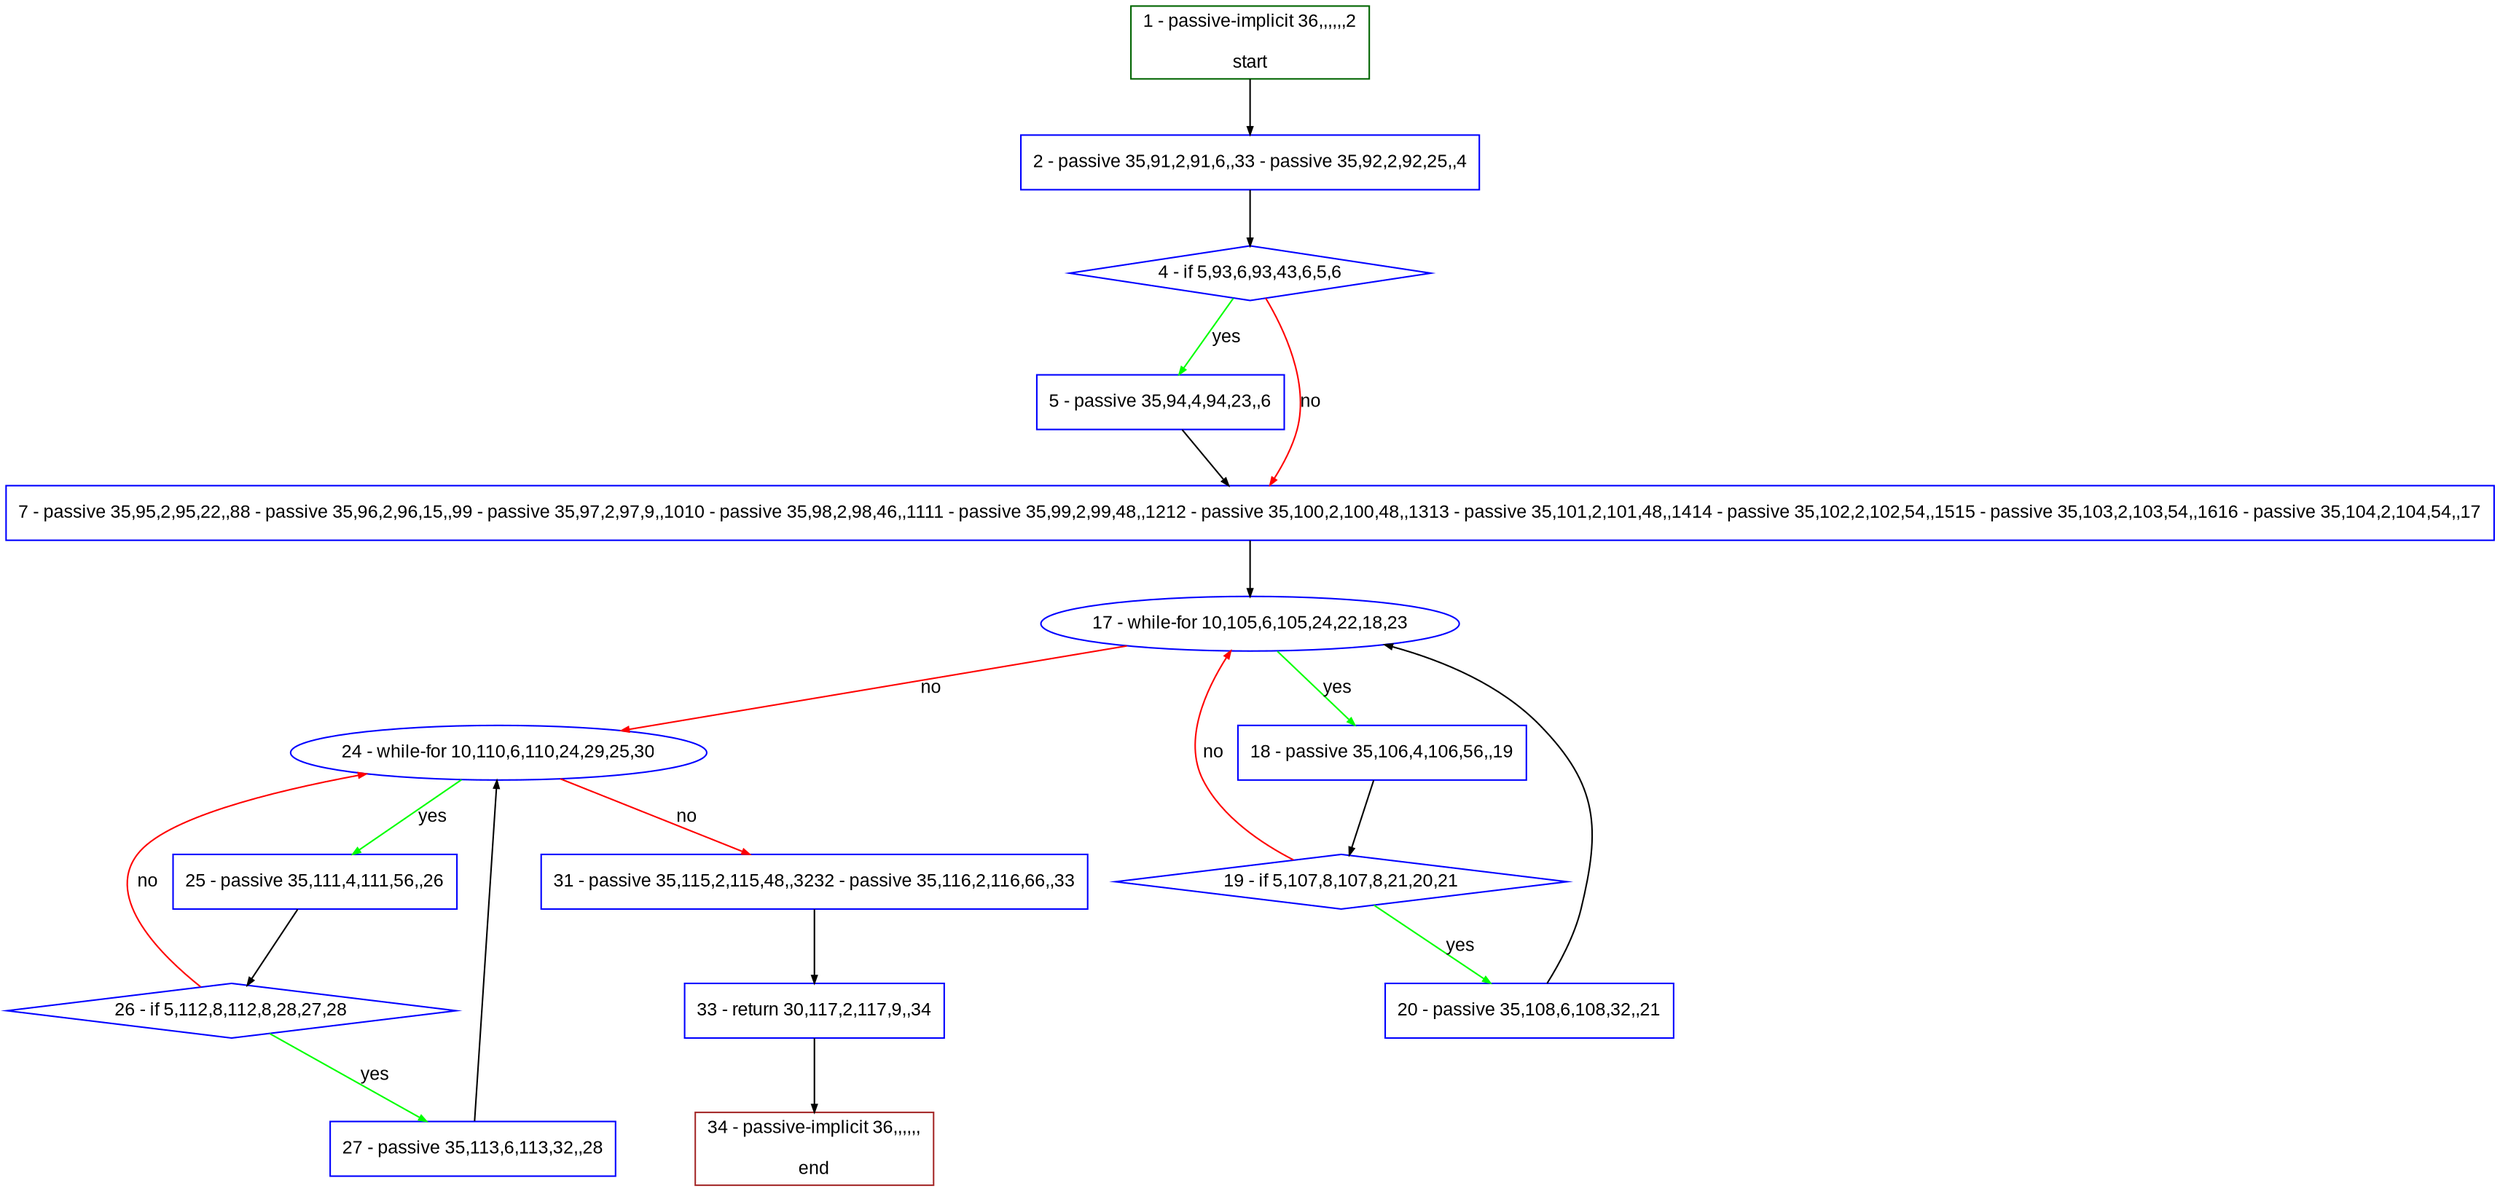 digraph "" {
  graph [pack="true", label="", fontsize="12", packmode="clust", fontname="Arial", fillcolor="#FFFFCC", bgcolor="white", style="rounded,filled", compound="true"];
  node [node_initialized="no", label="", color="grey", fontsize="12", fillcolor="white", fontname="Arial", style="filled", shape="rectangle", compound="true", fixedsize="false"];
  edge [fontcolor="black", arrowhead="normal", arrowtail="none", arrowsize="0.5", ltail="", label="", color="black", fontsize="12", lhead="", fontname="Arial", dir="forward", compound="true"];
  __N1 [label="2 - passive 35,91,2,91,6,,33 - passive 35,92,2,92,25,,4", color="#0000ff", fillcolor="#ffffff", style="filled", shape="box"];
  __N2 [label="1 - passive-implicit 36,,,,,,2\n\nstart", color="#006400", fillcolor="#ffffff", style="filled", shape="box"];
  __N3 [label="4 - if 5,93,6,93,43,6,5,6", color="#0000ff", fillcolor="#ffffff", style="filled", shape="diamond"];
  __N4 [label="5 - passive 35,94,4,94,23,,6", color="#0000ff", fillcolor="#ffffff", style="filled", shape="box"];
  __N5 [label="7 - passive 35,95,2,95,22,,88 - passive 35,96,2,96,15,,99 - passive 35,97,2,97,9,,1010 - passive 35,98,2,98,46,,1111 - passive 35,99,2,99,48,,1212 - passive 35,100,2,100,48,,1313 - passive 35,101,2,101,48,,1414 - passive 35,102,2,102,54,,1515 - passive 35,103,2,103,54,,1616 - passive 35,104,2,104,54,,17", color="#0000ff", fillcolor="#ffffff", style="filled", shape="box"];
  __N6 [label="17 - while-for 10,105,6,105,24,22,18,23", color="#0000ff", fillcolor="#ffffff", style="filled", shape="oval"];
  __N7 [label="18 - passive 35,106,4,106,56,,19", color="#0000ff", fillcolor="#ffffff", style="filled", shape="box"];
  __N8 [label="24 - while-for 10,110,6,110,24,29,25,30", color="#0000ff", fillcolor="#ffffff", style="filled", shape="oval"];
  __N9 [label="19 - if 5,107,8,107,8,21,20,21", color="#0000ff", fillcolor="#ffffff", style="filled", shape="diamond"];
  __N10 [label="20 - passive 35,108,6,108,32,,21", color="#0000ff", fillcolor="#ffffff", style="filled", shape="box"];
  __N11 [label="25 - passive 35,111,4,111,56,,26", color="#0000ff", fillcolor="#ffffff", style="filled", shape="box"];
  __N12 [label="31 - passive 35,115,2,115,48,,3232 - passive 35,116,2,116,66,,33", color="#0000ff", fillcolor="#ffffff", style="filled", shape="box"];
  __N13 [label="26 - if 5,112,8,112,8,28,27,28", color="#0000ff", fillcolor="#ffffff", style="filled", shape="diamond"];
  __N14 [label="27 - passive 35,113,6,113,32,,28", color="#0000ff", fillcolor="#ffffff", style="filled", shape="box"];
  __N15 [label="33 - return 30,117,2,117,9,,34", color="#0000ff", fillcolor="#ffffff", style="filled", shape="box"];
  __N16 [label="34 - passive-implicit 36,,,,,,\n\nend", color="#a52a2a", fillcolor="#ffffff", style="filled", shape="box"];
  __N2 -> __N1 [arrowhead="normal", arrowtail="none", color="#000000", label="", dir="forward"];
  __N1 -> __N3 [arrowhead="normal", arrowtail="none", color="#000000", label="", dir="forward"];
  __N3 -> __N4 [arrowhead="normal", arrowtail="none", color="#00ff00", label="yes", dir="forward"];
  __N3 -> __N5 [arrowhead="normal", arrowtail="none", color="#ff0000", label="no", dir="forward"];
  __N4 -> __N5 [arrowhead="normal", arrowtail="none", color="#000000", label="", dir="forward"];
  __N5 -> __N6 [arrowhead="normal", arrowtail="none", color="#000000", label="", dir="forward"];
  __N6 -> __N7 [arrowhead="normal", arrowtail="none", color="#00ff00", label="yes", dir="forward"];
  __N6 -> __N8 [arrowhead="normal", arrowtail="none", color="#ff0000", label="no", dir="forward"];
  __N7 -> __N9 [arrowhead="normal", arrowtail="none", color="#000000", label="", dir="forward"];
  __N9 -> __N6 [arrowhead="normal", arrowtail="none", color="#ff0000", label="no", dir="forward"];
  __N9 -> __N10 [arrowhead="normal", arrowtail="none", color="#00ff00", label="yes", dir="forward"];
  __N10 -> __N6 [arrowhead="normal", arrowtail="none", color="#000000", label="", dir="forward"];
  __N8 -> __N11 [arrowhead="normal", arrowtail="none", color="#00ff00", label="yes", dir="forward"];
  __N8 -> __N12 [arrowhead="normal", arrowtail="none", color="#ff0000", label="no", dir="forward"];
  __N11 -> __N13 [arrowhead="normal", arrowtail="none", color="#000000", label="", dir="forward"];
  __N13 -> __N8 [arrowhead="normal", arrowtail="none", color="#ff0000", label="no", dir="forward"];
  __N13 -> __N14 [arrowhead="normal", arrowtail="none", color="#00ff00", label="yes", dir="forward"];
  __N14 -> __N8 [arrowhead="normal", arrowtail="none", color="#000000", label="", dir="forward"];
  __N12 -> __N15 [arrowhead="normal", arrowtail="none", color="#000000", label="", dir="forward"];
  __N15 -> __N16 [arrowhead="normal", arrowtail="none", color="#000000", label="", dir="forward"];
}
